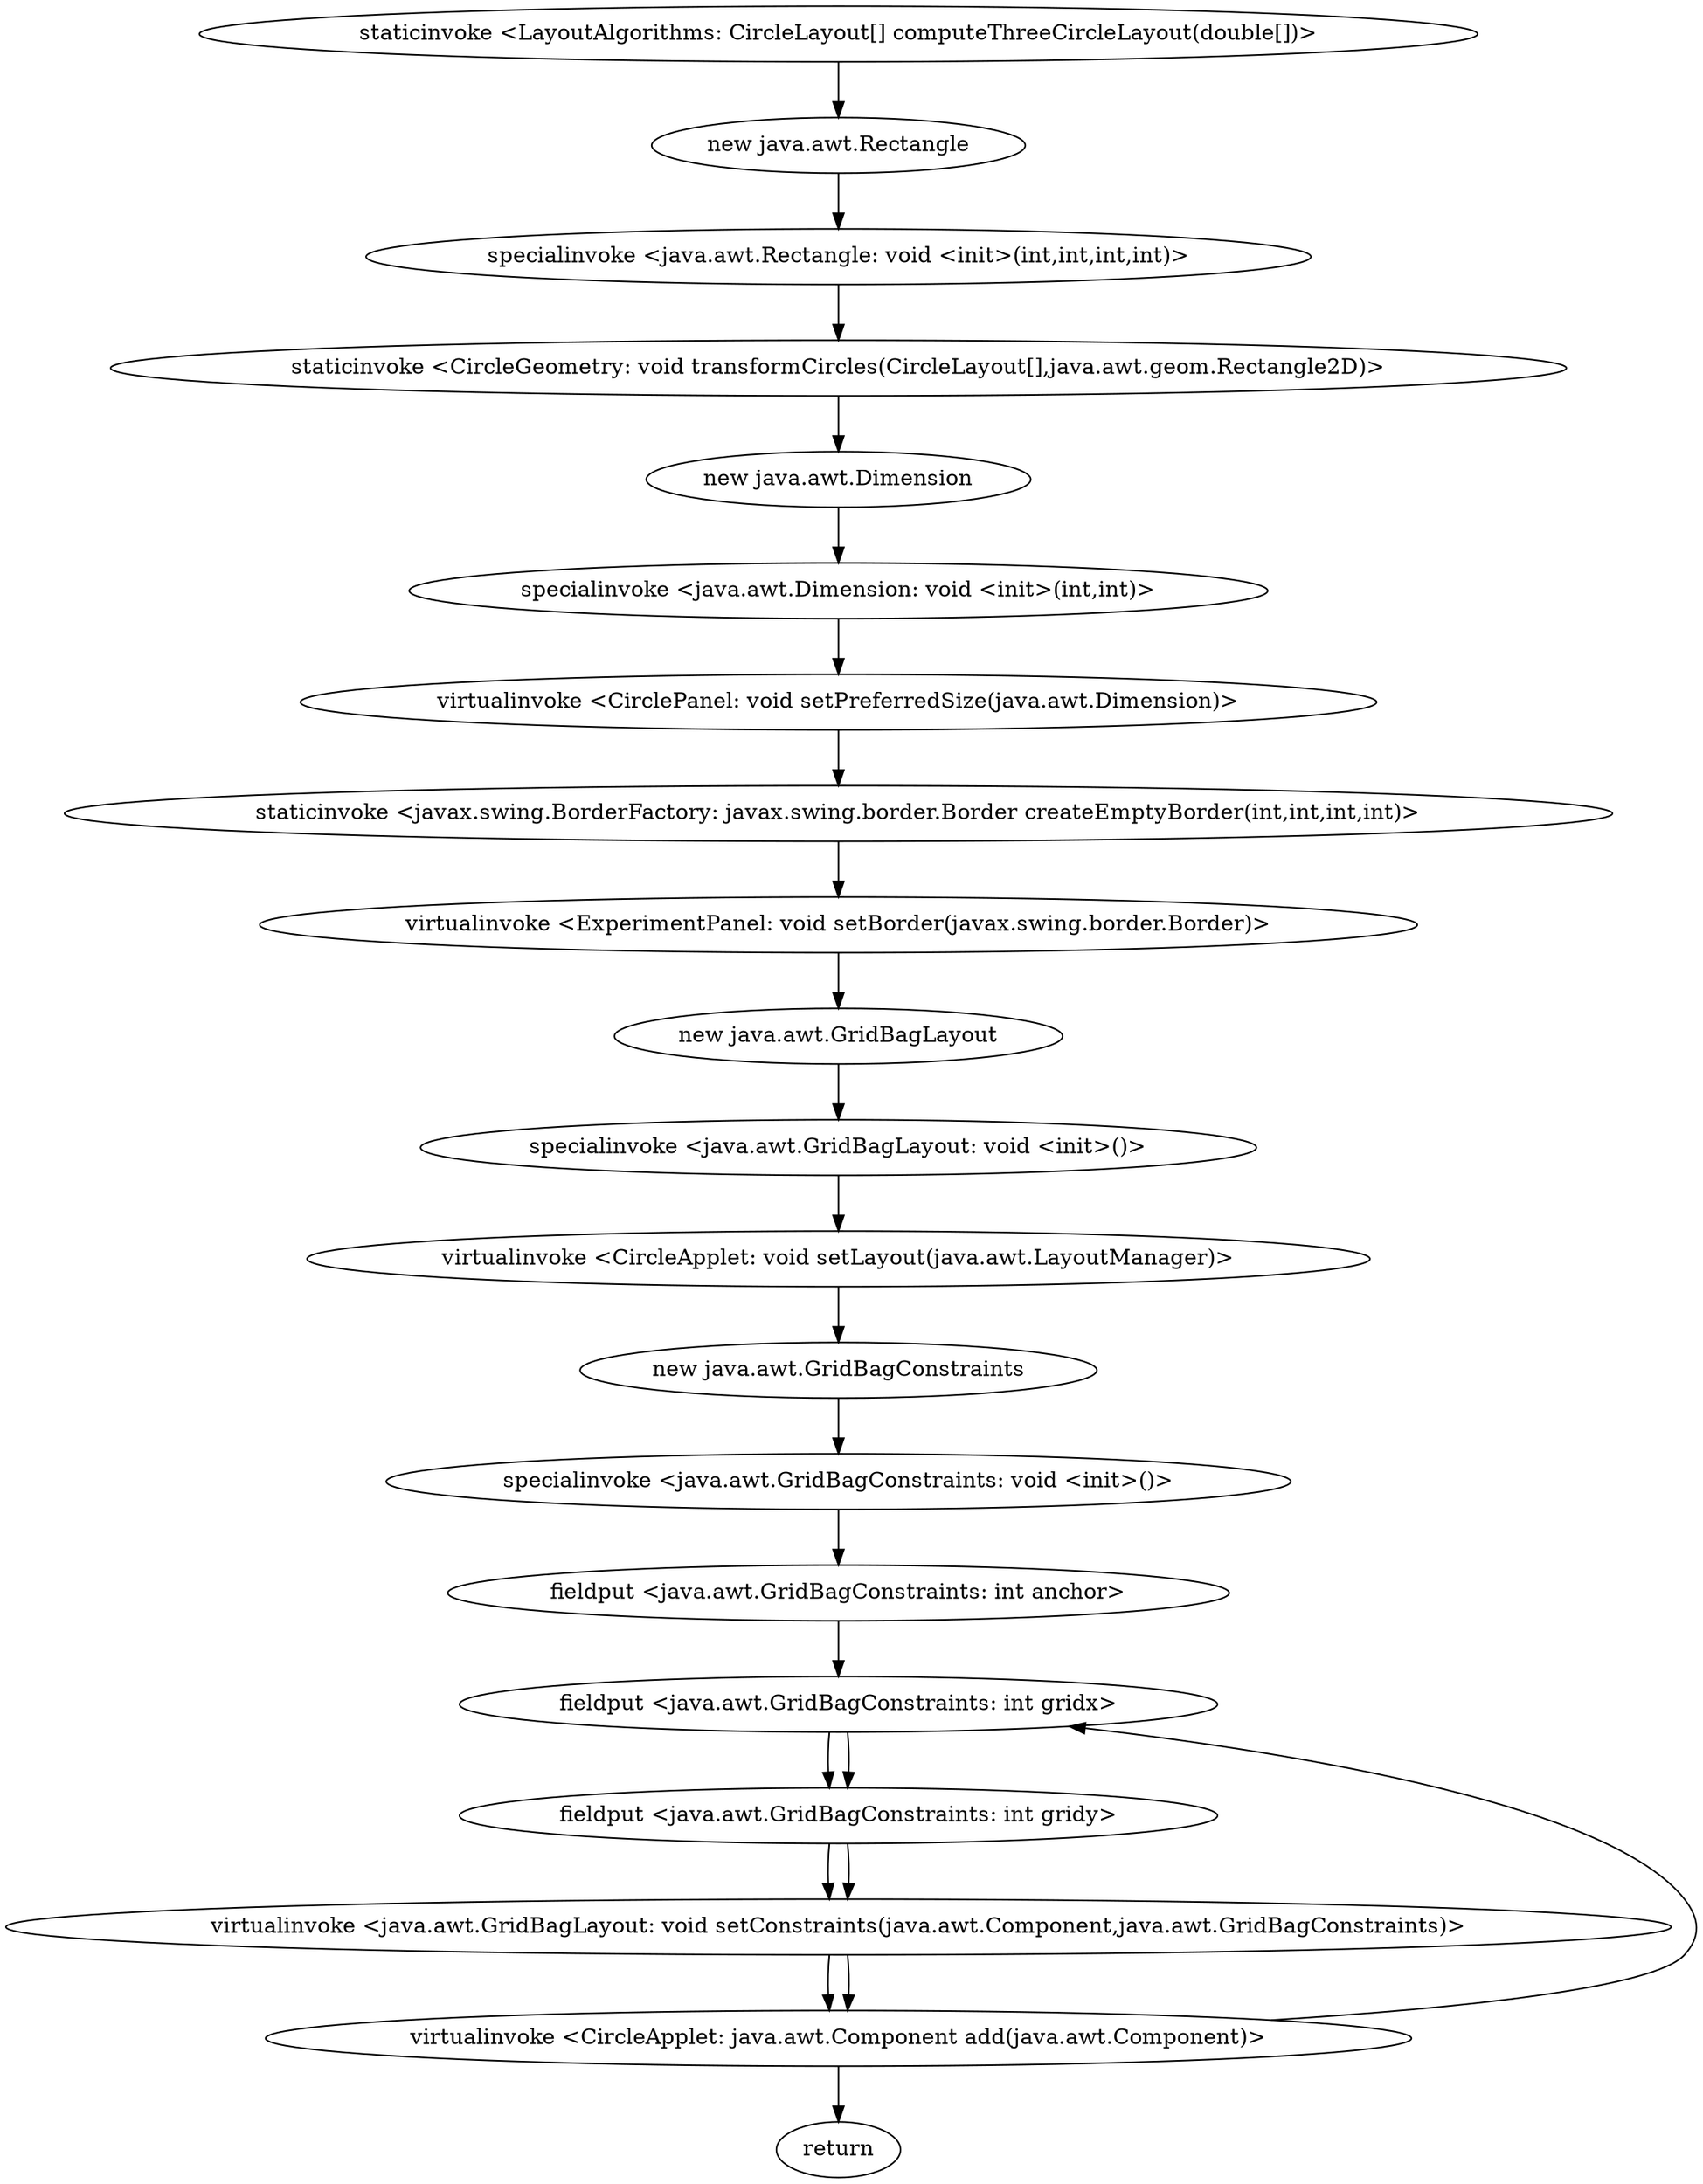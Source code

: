 digraph "" {
"staticinvoke <LayoutAlgorithms: CircleLayout[] computeThreeCircleLayout(double[])>";
 "staticinvoke <LayoutAlgorithms: CircleLayout[] computeThreeCircleLayout(double[])>"->"new java.awt.Rectangle";
 "new java.awt.Rectangle"->"specialinvoke <java.awt.Rectangle: void <init>(int,int,int,int)>";
 "specialinvoke <java.awt.Rectangle: void <init>(int,int,int,int)>"->"staticinvoke <CircleGeometry: void transformCircles(CircleLayout[],java.awt.geom.Rectangle2D)>";
 "staticinvoke <CircleGeometry: void transformCircles(CircleLayout[],java.awt.geom.Rectangle2D)>"->"new java.awt.Dimension";
 "new java.awt.Dimension"->"specialinvoke <java.awt.Dimension: void <init>(int,int)>";
 "specialinvoke <java.awt.Dimension: void <init>(int,int)>"->"virtualinvoke <CirclePanel: void setPreferredSize(java.awt.Dimension)>";
 "virtualinvoke <CirclePanel: void setPreferredSize(java.awt.Dimension)>"->"staticinvoke <javax.swing.BorderFactory: javax.swing.border.Border createEmptyBorder(int,int,int,int)>";
 "staticinvoke <javax.swing.BorderFactory: javax.swing.border.Border createEmptyBorder(int,int,int,int)>"->"virtualinvoke <ExperimentPanel: void setBorder(javax.swing.border.Border)>";
 "virtualinvoke <ExperimentPanel: void setBorder(javax.swing.border.Border)>"->"new java.awt.GridBagLayout";
 "new java.awt.GridBagLayout"->"specialinvoke <java.awt.GridBagLayout: void <init>()>";
 "specialinvoke <java.awt.GridBagLayout: void <init>()>"->"virtualinvoke <CircleApplet: void setLayout(java.awt.LayoutManager)>";
 "virtualinvoke <CircleApplet: void setLayout(java.awt.LayoutManager)>"->"new java.awt.GridBagConstraints";
 "new java.awt.GridBagConstraints"->"specialinvoke <java.awt.GridBagConstraints: void <init>()>";
 "specialinvoke <java.awt.GridBagConstraints: void <init>()>"->"fieldput <java.awt.GridBagConstraints: int anchor>";
 "fieldput <java.awt.GridBagConstraints: int anchor>"->"fieldput <java.awt.GridBagConstraints: int gridx>";
 "fieldput <java.awt.GridBagConstraints: int gridx>"->"fieldput <java.awt.GridBagConstraints: int gridy>";
 "fieldput <java.awt.GridBagConstraints: int gridy>"->"virtualinvoke <java.awt.GridBagLayout: void setConstraints(java.awt.Component,java.awt.GridBagConstraints)>";
 "virtualinvoke <java.awt.GridBagLayout: void setConstraints(java.awt.Component,java.awt.GridBagConstraints)>"->"virtualinvoke <CircleApplet: java.awt.Component add(java.awt.Component)>";
 "virtualinvoke <CircleApplet: java.awt.Component add(java.awt.Component)>"->"fieldput <java.awt.GridBagConstraints: int gridx>";
 "fieldput <java.awt.GridBagConstraints: int gridx>"->"fieldput <java.awt.GridBagConstraints: int gridy>";
 "fieldput <java.awt.GridBagConstraints: int gridy>"->"virtualinvoke <java.awt.GridBagLayout: void setConstraints(java.awt.Component,java.awt.GridBagConstraints)>";
 "virtualinvoke <java.awt.GridBagLayout: void setConstraints(java.awt.Component,java.awt.GridBagConstraints)>"->"virtualinvoke <CircleApplet: java.awt.Component add(java.awt.Component)>";
 "virtualinvoke <CircleApplet: java.awt.Component add(java.awt.Component)>"->"return";
}
